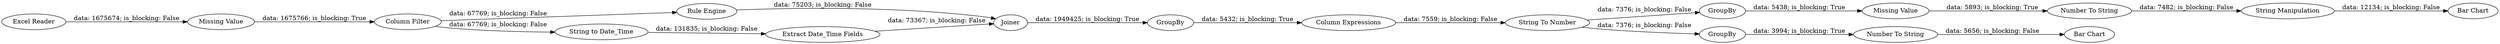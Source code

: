 digraph {
	"6273426176470309163_29" [label=GroupBy]
	"6273426176470309163_27" [label="String To Number"]
	"6273426176470309163_17" [label="Column Expressions"]
	"6273426176470309163_24" [label=GroupBy]
	"6273426176470309163_23" [label=Joiner]
	"6273426176470309163_28" [label=GroupBy]
	"6273426176470309163_36" [label="Bar Chart"]
	"6273426176470309163_30" [label="Bar Chart"]
	"6273426176470309163_1" [label="Excel Reader"]
	"6273426176470309163_14" [label="Rule Engine"]
	"6273426176470309163_32" [label="Number To String"]
	"6273426176470309163_4" [label="String to Date_Time"]
	"6273426176470309163_3" [label="Column Filter"]
	"6273426176470309163_33" [label="Missing Value"]
	"6273426176470309163_35" [label="String Manipulation"]
	"6273426176470309163_34" [label="Number To String"]
	"6273426176470309163_2" [label="Missing Value"]
	"6273426176470309163_22" [label="Extract Date_Time Fields"]
	"6273426176470309163_3" -> "6273426176470309163_4" [label="data: 67769; is_blocking: False"]
	"6273426176470309163_22" -> "6273426176470309163_23" [label="data: 73367; is_blocking: False"]
	"6273426176470309163_1" -> "6273426176470309163_2" [label="data: 1675674; is_blocking: False"]
	"6273426176470309163_24" -> "6273426176470309163_17" [label="data: 5432; is_blocking: True"]
	"6273426176470309163_4" -> "6273426176470309163_22" [label="data: 131835; is_blocking: False"]
	"6273426176470309163_28" -> "6273426176470309163_32" [label="data: 3994; is_blocking: True"]
	"6273426176470309163_3" -> "6273426176470309163_14" [label="data: 67769; is_blocking: False"]
	"6273426176470309163_32" -> "6273426176470309163_30" [label="data: 5656; is_blocking: False"]
	"6273426176470309163_33" -> "6273426176470309163_34" [label="data: 5893; is_blocking: True"]
	"6273426176470309163_14" -> "6273426176470309163_23" [label="data: 75203; is_blocking: False"]
	"6273426176470309163_34" -> "6273426176470309163_35" [label="data: 7482; is_blocking: False"]
	"6273426176470309163_29" -> "6273426176470309163_33" [label="data: 5438; is_blocking: True"]
	"6273426176470309163_2" -> "6273426176470309163_3" [label="data: 1675766; is_blocking: True"]
	"6273426176470309163_23" -> "6273426176470309163_24" [label="data: 1949425; is_blocking: True"]
	"6273426176470309163_17" -> "6273426176470309163_27" [label="data: 7559; is_blocking: False"]
	"6273426176470309163_35" -> "6273426176470309163_36" [label="data: 12134; is_blocking: False"]
	"6273426176470309163_27" -> "6273426176470309163_28" [label="data: 7376; is_blocking: False"]
	"6273426176470309163_27" -> "6273426176470309163_29" [label="data: 7376; is_blocking: False"]
	rankdir=LR
}
